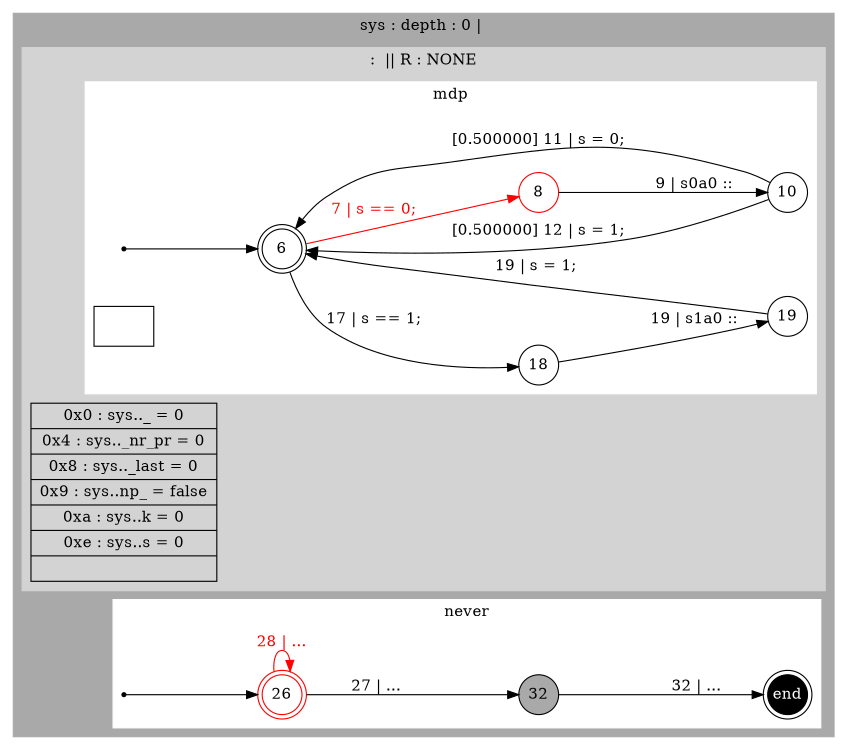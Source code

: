 digraph finite_state_machine {
	rankdir=LR
	size="8,5" 

	subgraph cluster_sys {
		style=filled;
		color=darkgrey;
		label = " sys : depth : 0 |  "; 
		subgraph cluster_ {
			style=filled;
			color=lightgrey;
			label = "  :  || R : NONE  "; 
 "node992"[ 
			label = "0x0   :   sys.._                  = 0
 | 0x4   :   sys.._nr_pr             = 0
 | 0x8   :   sys.._last              = 0
 | 0x9   :   sys..np_                = false
 | 0xa   :   sys..k                  = 0
 | 0xe   :   sys..s                  = 0
 | "
			shape = "record" 
];
			subgraph cluster_mdp {
				style=filled;
				color=white;
				label = "mdp" ; 
				94073979703271 [label = 6, shape = doublecircle, fixedsize = true]; 
				s94073979703271 [shape = point];
 "node999"[ 
				label = ""
				shape = "record" 
];
				94073979745159 [label = 18, shape = circle, fixedsize = true ];
				94073979745943 [label = 19, shape = circle, fixedsize = true ];
				94073979743975 [label = 8, shape = circle, color = red, fixedsize = true ];
				94073979744807 [label = 10, shape = circle, fixedsize = true ];
				s94073979703271 -> 94073979703271;
				94073979745159 -> 94073979745943 [ label = "19 | s1a0 :: "];
				94073979703271 -> 94073979743975 [color = red, fontcolor = red, label = "7 | s == 0; "];
				94073979703271 -> 94073979745159 [ label = "17 | s == 1; "];
				94073979743975 -> 94073979744807 [ label = "9 | s0a0 :: "];
				94073979744807 -> 94073979703271 [ label = " [0.500000] 11 | s = 0; "];
				94073979744807 -> 94073979703271 [ label = " [0.500000] 12 | s = 1; "];
				94073979745943 -> 94073979703271 [ label = "19 | s = 1; "];

			}
		}
		subgraph cluster_never {
			style=filled;
			color=white;
			label = " never "; 
			94073979743520 [label = 26, shape = doublecircle, color = red, fixedsize = true]; 
			s94073979743520 [shape = point];
			e [shape = doublecircle, fixedsize = true, style = filled, fillcolor = black, fontcolor = white,  label = end];
			94073979742816 [label = 32, shape = circle, fixedsize = true , style = filled, fillcolor = darkgrey];
			s94073979743520 -> 94073979743520;
			94073979742816 -> e [ label = "32 | ..."];
			94073979743520 -> 94073979742816 [ label = "27 | ..."];
			94073979743520 -> 94073979743520 [color = red, fontcolor = red, label = "28 | ..."];

		}

	}

}